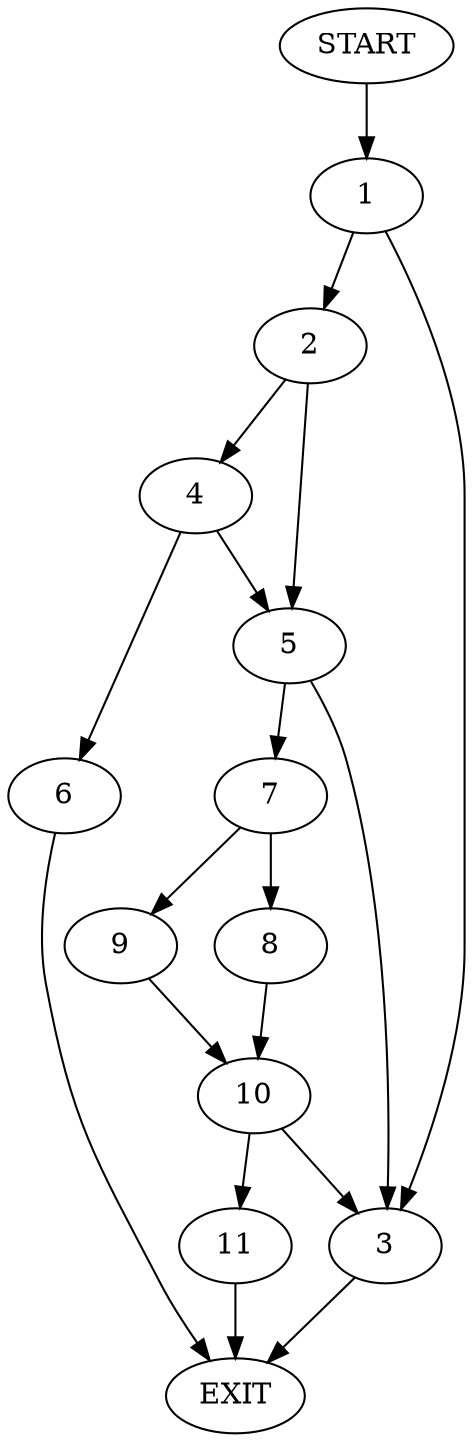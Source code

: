 digraph {
0 [label="START"]
12 [label="EXIT"]
0 -> 1
1 -> 2
1 -> 3
3 -> 12
2 -> 4
2 -> 5
4 -> 6
4 -> 5
5 -> 7
5 -> 3
6 -> 12
7 -> 8
7 -> 9
8 -> 10
9 -> 10
10 -> 11
10 -> 3
11 -> 12
}
